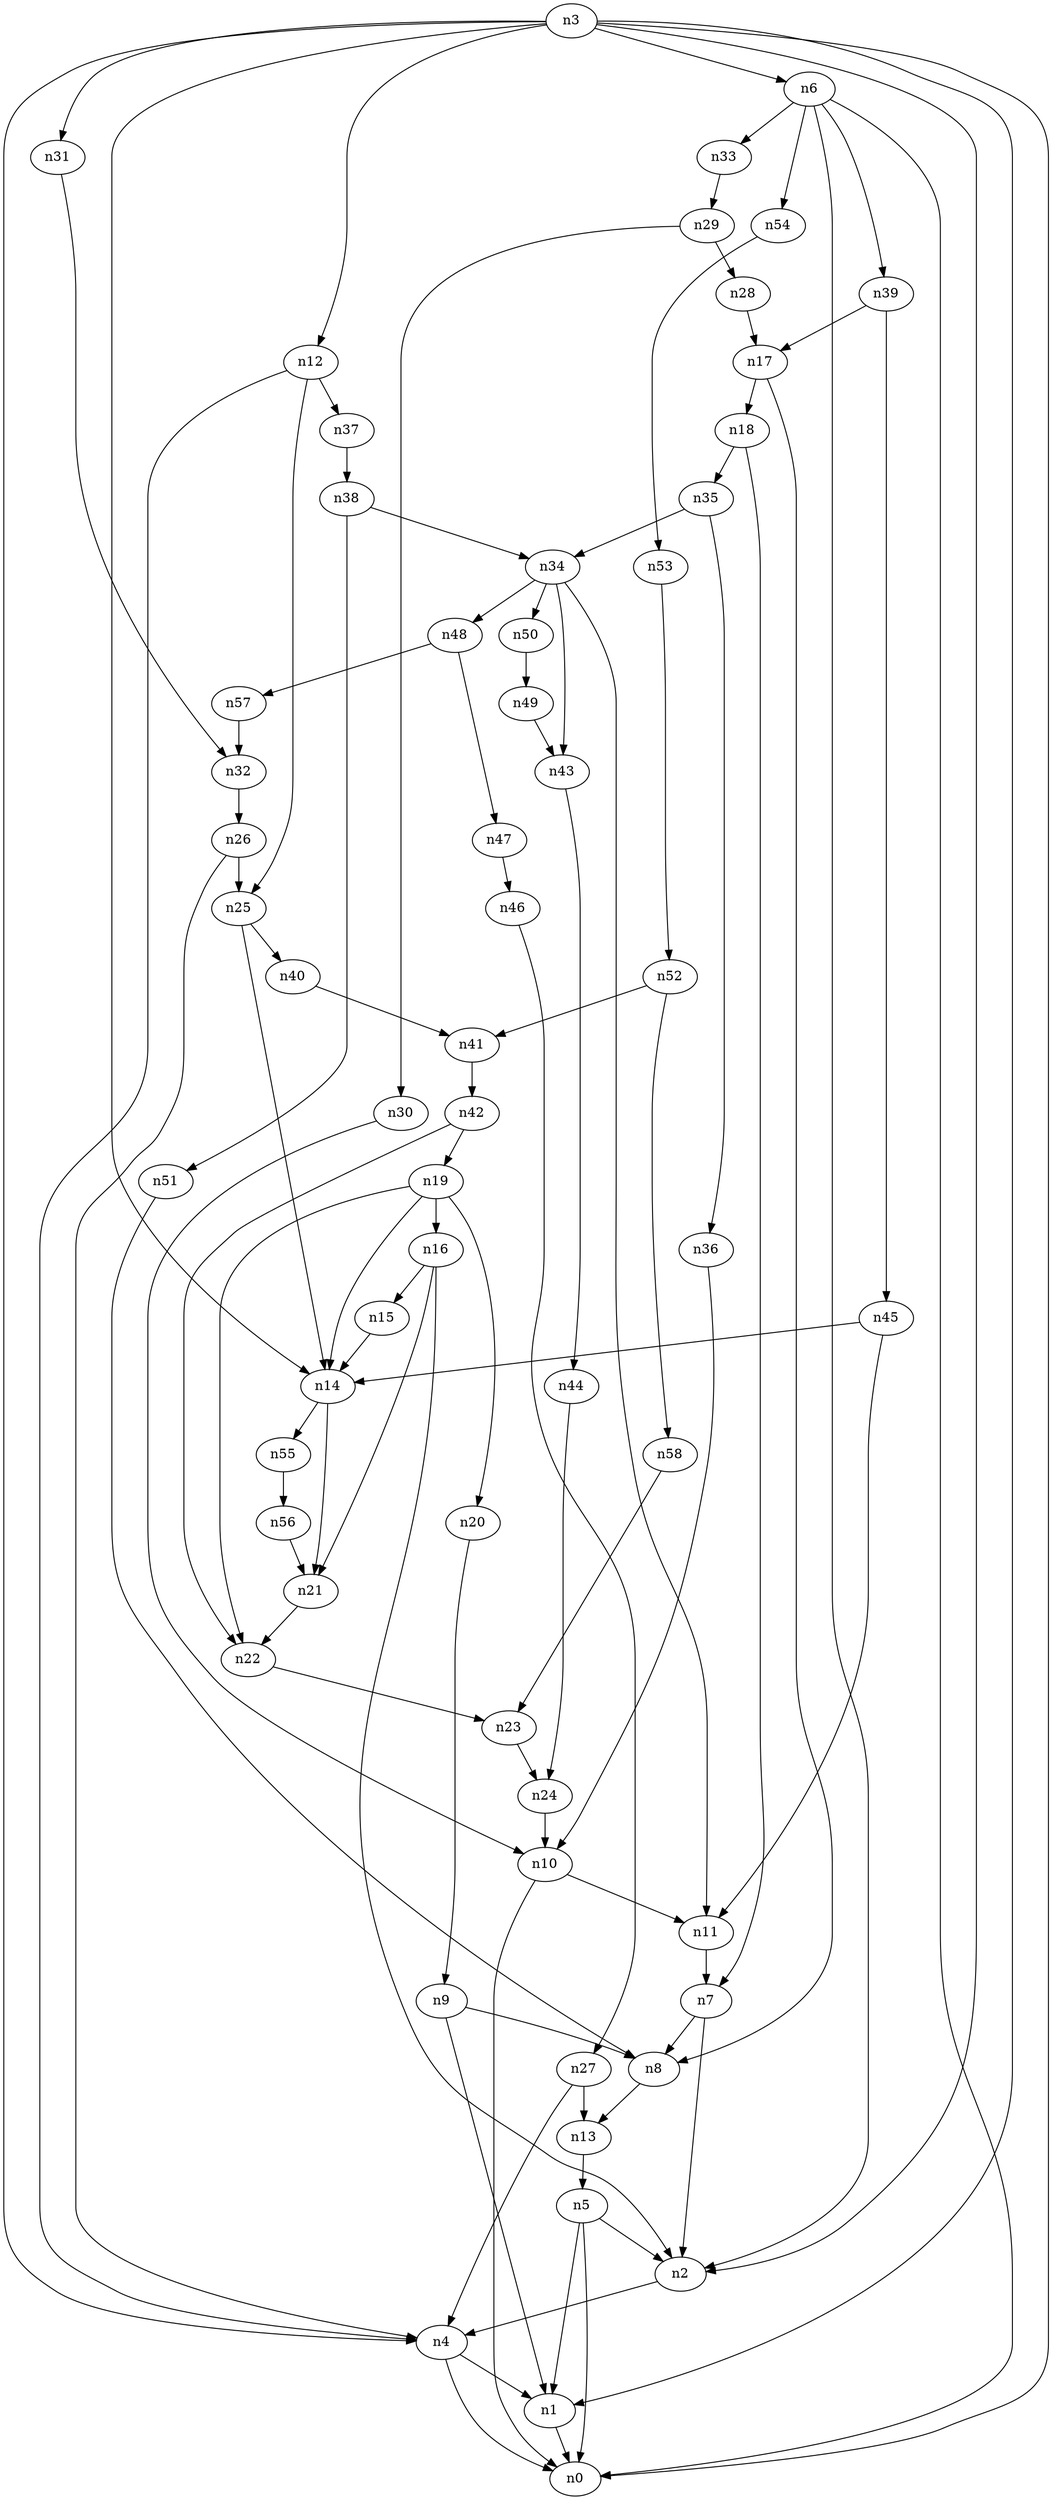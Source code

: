 digraph G {
	n1 -> n0	 [_graphml_id=e36];
	n2 -> n4	 [_graphml_id=e7];
	n3 -> n0	 [_graphml_id=e0];
	n3 -> n1	 [_graphml_id=e3];
	n3 -> n2	 [_graphml_id=e6];
	n3 -> n4	 [_graphml_id=e23];
	n3 -> n6	 [_graphml_id=e9];
	n3 -> n12	 [_graphml_id=e19];
	n3 -> n14	 [_graphml_id=e24];
	n3 -> n31	 [_graphml_id=e51];
	n4 -> n0	 [_graphml_id=e1];
	n4 -> n1	 [_graphml_id=e4];
	n5 -> n0	 [_graphml_id=e2];
	n5 -> n1	 [_graphml_id=e5];
	n5 -> n2	 [_graphml_id=e8];
	n6 -> n0	 [_graphml_id=e11];
	n6 -> n2	 [_graphml_id=e10];
	n6 -> n33	 [_graphml_id=e54];
	n6 -> n39	 [_graphml_id=e64];
	n6 -> n54	 [_graphml_id=e90];
	n7 -> n2	 [_graphml_id=e12];
	n7 -> n8	 [_graphml_id=e13];
	n8 -> n13	 [_graphml_id=e21];
	n9 -> n1	 [_graphml_id=e15];
	n9 -> n8	 [_graphml_id=e14];
	n10 -> n0	 [_graphml_id=e16];
	n10 -> n11	 [_graphml_id=e17];
	n11 -> n7	 [_graphml_id=e18];
	n12 -> n4	 [_graphml_id=e20];
	n12 -> n25	 [_graphml_id=e76];
	n12 -> n37	 [_graphml_id=e61];
	n13 -> n5	 [_graphml_id=e22];
	n14 -> n21	 [_graphml_id=e34];
	n14 -> n55	 [_graphml_id=e91];
	n15 -> n14	 [_graphml_id=e25];
	n16 -> n2	 [_graphml_id=e27];
	n16 -> n15	 [_graphml_id=e26];
	n16 -> n21	 [_graphml_id=e35];
	n17 -> n8	 [_graphml_id=e28];
	n17 -> n18	 [_graphml_id=e29];
	n18 -> n7	 [_graphml_id=e30];
	n18 -> n35	 [_graphml_id=e66];
	n19 -> n14	 [_graphml_id=e56];
	n19 -> n16	 [_graphml_id=e31];
	n19 -> n20	 [_graphml_id=e32];
	n19 -> n22	 [_graphml_id=e46];
	n20 -> n9	 [_graphml_id=e33];
	n21 -> n22	 [_graphml_id=e37];
	n22 -> n23	 [_graphml_id=e38];
	n23 -> n24	 [_graphml_id=e39];
	n24 -> n10	 [_graphml_id=e40];
	n25 -> n14	 [_graphml_id=e41];
	n25 -> n40	 [_graphml_id=e67];
	n26 -> n4	 [_graphml_id=e43];
	n26 -> n25	 [_graphml_id=e42];
	n27 -> n4	 [_graphml_id=e45];
	n27 -> n13	 [_graphml_id=e44];
	n28 -> n17	 [_graphml_id=e47];
	n29 -> n28	 [_graphml_id=e48];
	n29 -> n30	 [_graphml_id=e49];
	n30 -> n10	 [_graphml_id=e50];
	n31 -> n32	 [_graphml_id=e52];
	n32 -> n26	 [_graphml_id=e53];
	n33 -> n29	 [_graphml_id=e55];
	n34 -> n11	 [_graphml_id=e57];
	n34 -> n43	 [_graphml_id=e71];
	n34 -> n48	 [_graphml_id=e80];
	n34 -> n50	 [_graphml_id=e83];
	n35 -> n34	 [_graphml_id=e58];
	n35 -> n36	 [_graphml_id=e59];
	n36 -> n10	 [_graphml_id=e60];
	n37 -> n38	 [_graphml_id=e62];
	n38 -> n34	 [_graphml_id=e63];
	n38 -> n51	 [_graphml_id=e85];
	n39 -> n17	 [_graphml_id=e65];
	n39 -> n45	 [_graphml_id=e74];
	n40 -> n41	 [_graphml_id=e68];
	n41 -> n42	 [_graphml_id=e69];
	n42 -> n19	 [_graphml_id=e86];
	n42 -> n22	 [_graphml_id=e70];
	n43 -> n44	 [_graphml_id=e72];
	n44 -> n24	 [_graphml_id=e73];
	n45 -> n11	 [_graphml_id=e75];
	n45 -> n14	 [_graphml_id=e96];
	n46 -> n27	 [_graphml_id=e77];
	n47 -> n46	 [_graphml_id=e78];
	n48 -> n47	 [_graphml_id=e79];
	n48 -> n57	 [_graphml_id=e94];
	n49 -> n43	 [_graphml_id=e81];
	n50 -> n49	 [_graphml_id=e82];
	n51 -> n8	 [_graphml_id=e84];
	n52 -> n41	 [_graphml_id=e87];
	n52 -> n58	 [_graphml_id=e98];
	n53 -> n52	 [_graphml_id=e88];
	n54 -> n53	 [_graphml_id=e89];
	n55 -> n56	 [_graphml_id=e92];
	n56 -> n21	 [_graphml_id=e93];
	n57 -> n32	 [_graphml_id=e95];
	n58 -> n23	 [_graphml_id=e97];
}
